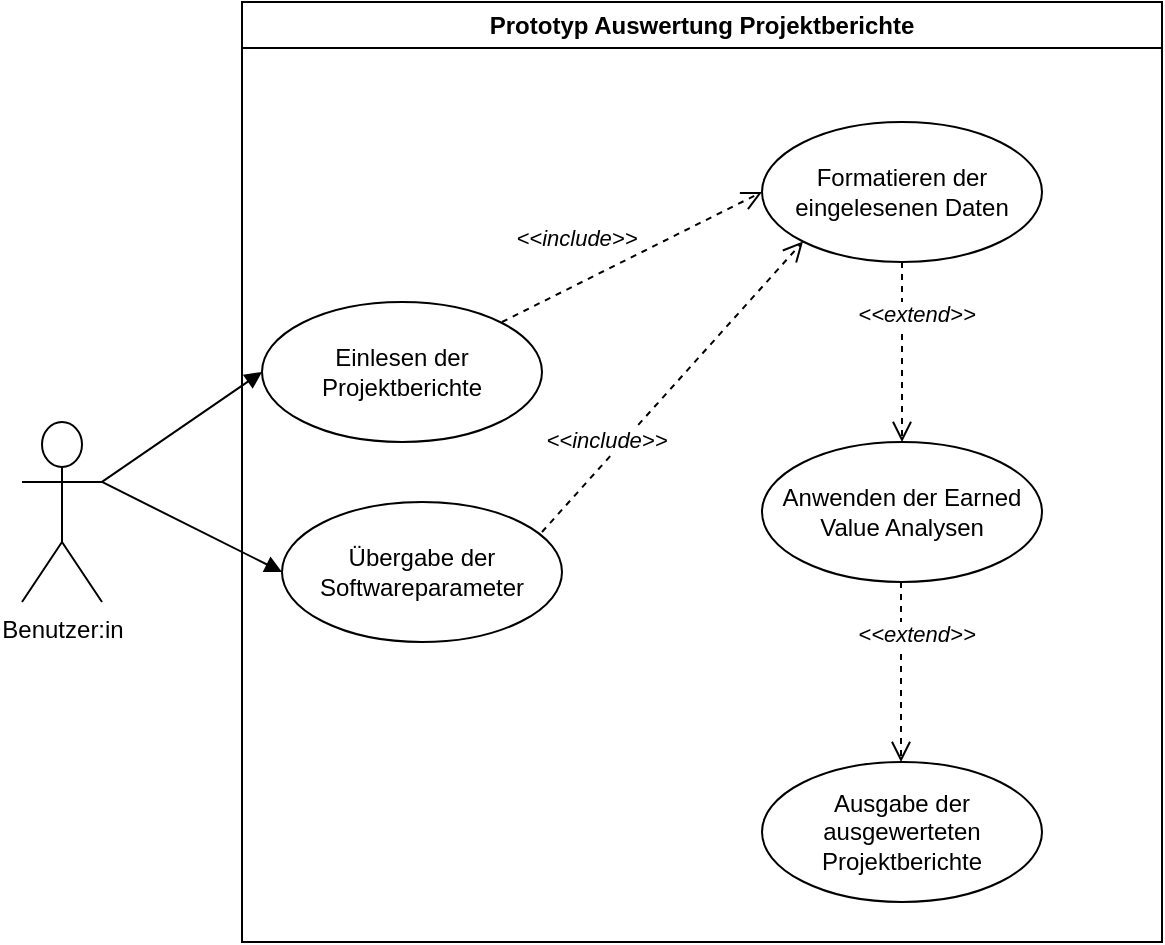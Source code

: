 <mxfile version="24.4.0" type="github">
  <diagram name="Seite-1" id="G-SE2IYkhQB5oXButjqD">
    <mxGraphModel dx="1252" dy="705" grid="1" gridSize="10" guides="1" tooltips="1" connect="1" arrows="1" fold="1" page="1" pageScale="1" pageWidth="827" pageHeight="1169" math="0" shadow="0">
      <root>
        <mxCell id="0" />
        <mxCell id="1" parent="0" />
        <object label="Benutzer:in" id="9fEoeXmsIigOImRHg2mx-1">
          <mxCell style="shape=umlActor;verticalLabelPosition=bottom;verticalAlign=top;html=1;" vertex="1" parent="1">
            <mxGeometry x="50" y="230" width="40" height="90" as="geometry" />
          </mxCell>
        </object>
        <mxCell id="9fEoeXmsIigOImRHg2mx-9" value="Prototyp Auswertung Projektberichte" style="swimlane;whiteSpace=wrap;" vertex="1" parent="1">
          <mxGeometry x="160" y="20" width="460" height="470" as="geometry">
            <mxRectangle x="160" y="20" width="230" height="30" as="alternateBounds" />
          </mxGeometry>
        </mxCell>
        <mxCell id="9fEoeXmsIigOImRHg2mx-5" value="Übergabe der Softwareparameter" style="ellipse;whiteSpace=wrap;html=1;" vertex="1" parent="9fEoeXmsIigOImRHg2mx-9">
          <mxGeometry x="20" y="250" width="140" height="70" as="geometry" />
        </mxCell>
        <mxCell id="9fEoeXmsIigOImRHg2mx-4" value="Einlesen der Projektberichte" style="ellipse;whiteSpace=wrap;html=1;" vertex="1" parent="9fEoeXmsIigOImRHg2mx-9">
          <mxGeometry x="10" y="150" width="140" height="70" as="geometry" />
        </mxCell>
        <mxCell id="9fEoeXmsIigOImRHg2mx-8" value="Ausgabe der ausgewerteten Projektberichte" style="ellipse;whiteSpace=wrap;html=1;" vertex="1" parent="9fEoeXmsIigOImRHg2mx-9">
          <mxGeometry x="260" y="380" width="140" height="70" as="geometry" />
        </mxCell>
        <mxCell id="9fEoeXmsIigOImRHg2mx-7" value="Anwenden der Earned Value Analysen" style="ellipse;whiteSpace=wrap;html=1;" vertex="1" parent="9fEoeXmsIigOImRHg2mx-9">
          <mxGeometry x="260" y="220" width="140" height="70" as="geometry" />
        </mxCell>
        <mxCell id="9fEoeXmsIigOImRHg2mx-6" value="Formatieren der eingelesenen Daten" style="ellipse;whiteSpace=wrap;html=1;" vertex="1" parent="9fEoeXmsIigOImRHg2mx-9">
          <mxGeometry x="260" y="60" width="140" height="70" as="geometry" />
        </mxCell>
        <mxCell id="9fEoeXmsIigOImRHg2mx-10" value="&amp;lt;&amp;lt;include&amp;gt;&amp;gt;" style="html=1;verticalAlign=middle;endArrow=open;dashed=1;endSize=8;curved=0;rounded=0;entryX=0;entryY=0.5;entryDx=0;entryDy=0;labelPosition=center;verticalLabelPosition=middle;align=center;fontStyle=2;textDirection=ltr;" edge="1" parent="9fEoeXmsIigOImRHg2mx-9" target="9fEoeXmsIigOImRHg2mx-6">
          <mxGeometry x="-0.286" y="21" relative="1" as="geometry">
            <mxPoint x="130" y="160" as="sourcePoint" />
            <mxPoint x="180" y="160" as="targetPoint" />
            <mxPoint as="offset" />
          </mxGeometry>
        </mxCell>
        <mxCell id="9fEoeXmsIigOImRHg2mx-15" value="&amp;lt;&amp;lt;include&amp;gt;&amp;gt;" style="html=1;verticalAlign=middle;endArrow=open;dashed=1;endSize=8;curved=0;rounded=0;entryX=0;entryY=1;entryDx=0;entryDy=0;labelPosition=center;verticalLabelPosition=middle;align=center;fontStyle=2;textDirection=ltr;" edge="1" parent="9fEoeXmsIigOImRHg2mx-9" target="9fEoeXmsIigOImRHg2mx-6">
          <mxGeometry x="-0.43" y="7" relative="1" as="geometry">
            <mxPoint x="150" y="265" as="sourcePoint" />
            <mxPoint x="240" y="200" as="targetPoint" />
            <mxPoint as="offset" />
          </mxGeometry>
        </mxCell>
        <mxCell id="9fEoeXmsIigOImRHg2mx-20" value="&amp;lt;&amp;lt;extend&amp;gt;&amp;gt;" style="html=1;verticalAlign=middle;endArrow=open;dashed=1;endSize=8;curved=0;rounded=0;entryX=0.5;entryY=0;entryDx=0;entryDy=0;labelPosition=center;verticalLabelPosition=middle;align=center;fontStyle=2;textDirection=ltr;exitX=0.5;exitY=1;exitDx=0;exitDy=0;" edge="1" parent="9fEoeXmsIigOImRHg2mx-9">
          <mxGeometry x="-0.43" y="7" relative="1" as="geometry">
            <mxPoint x="329.5" y="290" as="sourcePoint" />
            <mxPoint x="329.5" y="380" as="targetPoint" />
            <mxPoint as="offset" />
          </mxGeometry>
        </mxCell>
        <mxCell id="9fEoeXmsIigOImRHg2mx-21" value="&amp;lt;&amp;lt;extend&amp;gt;&amp;gt;" style="html=1;verticalAlign=middle;endArrow=open;dashed=1;endSize=8;curved=0;rounded=0;entryX=0.5;entryY=0;entryDx=0;entryDy=0;labelPosition=center;verticalLabelPosition=middle;align=center;fontStyle=2;textDirection=ltr;exitX=0.5;exitY=1;exitDx=0;exitDy=0;" edge="1" parent="9fEoeXmsIigOImRHg2mx-9" source="9fEoeXmsIigOImRHg2mx-6" target="9fEoeXmsIigOImRHg2mx-7">
          <mxGeometry x="-0.43" y="7" relative="1" as="geometry">
            <mxPoint x="330" y="160" as="sourcePoint" />
            <mxPoint x="329.5" y="220" as="targetPoint" />
            <mxPoint as="offset" />
          </mxGeometry>
        </mxCell>
        <mxCell id="9fEoeXmsIigOImRHg2mx-18" value="" style="html=1;verticalAlign=bottom;endArrow=block;curved=0;rounded=0;exitX=1;exitY=0.333;exitDx=0;exitDy=0;exitPerimeter=0;entryX=0;entryY=0.5;entryDx=0;entryDy=0;" edge="1" parent="1" source="9fEoeXmsIigOImRHg2mx-1" target="9fEoeXmsIigOImRHg2mx-5">
          <mxGeometry width="80" relative="1" as="geometry">
            <mxPoint x="100" y="250" as="sourcePoint" />
            <mxPoint x="180" y="250" as="targetPoint" />
          </mxGeometry>
        </mxCell>
        <mxCell id="9fEoeXmsIigOImRHg2mx-17" value="" style="html=1;verticalAlign=bottom;endArrow=block;curved=0;rounded=0;entryX=0;entryY=0.5;entryDx=0;entryDy=0;exitX=1;exitY=0.333;exitDx=0;exitDy=0;exitPerimeter=0;" edge="1" parent="1" source="9fEoeXmsIigOImRHg2mx-1" target="9fEoeXmsIigOImRHg2mx-4">
          <mxGeometry width="80" relative="1" as="geometry">
            <mxPoint x="100" y="250" as="sourcePoint" />
            <mxPoint x="180" y="250" as="targetPoint" />
          </mxGeometry>
        </mxCell>
      </root>
    </mxGraphModel>
  </diagram>
</mxfile>
